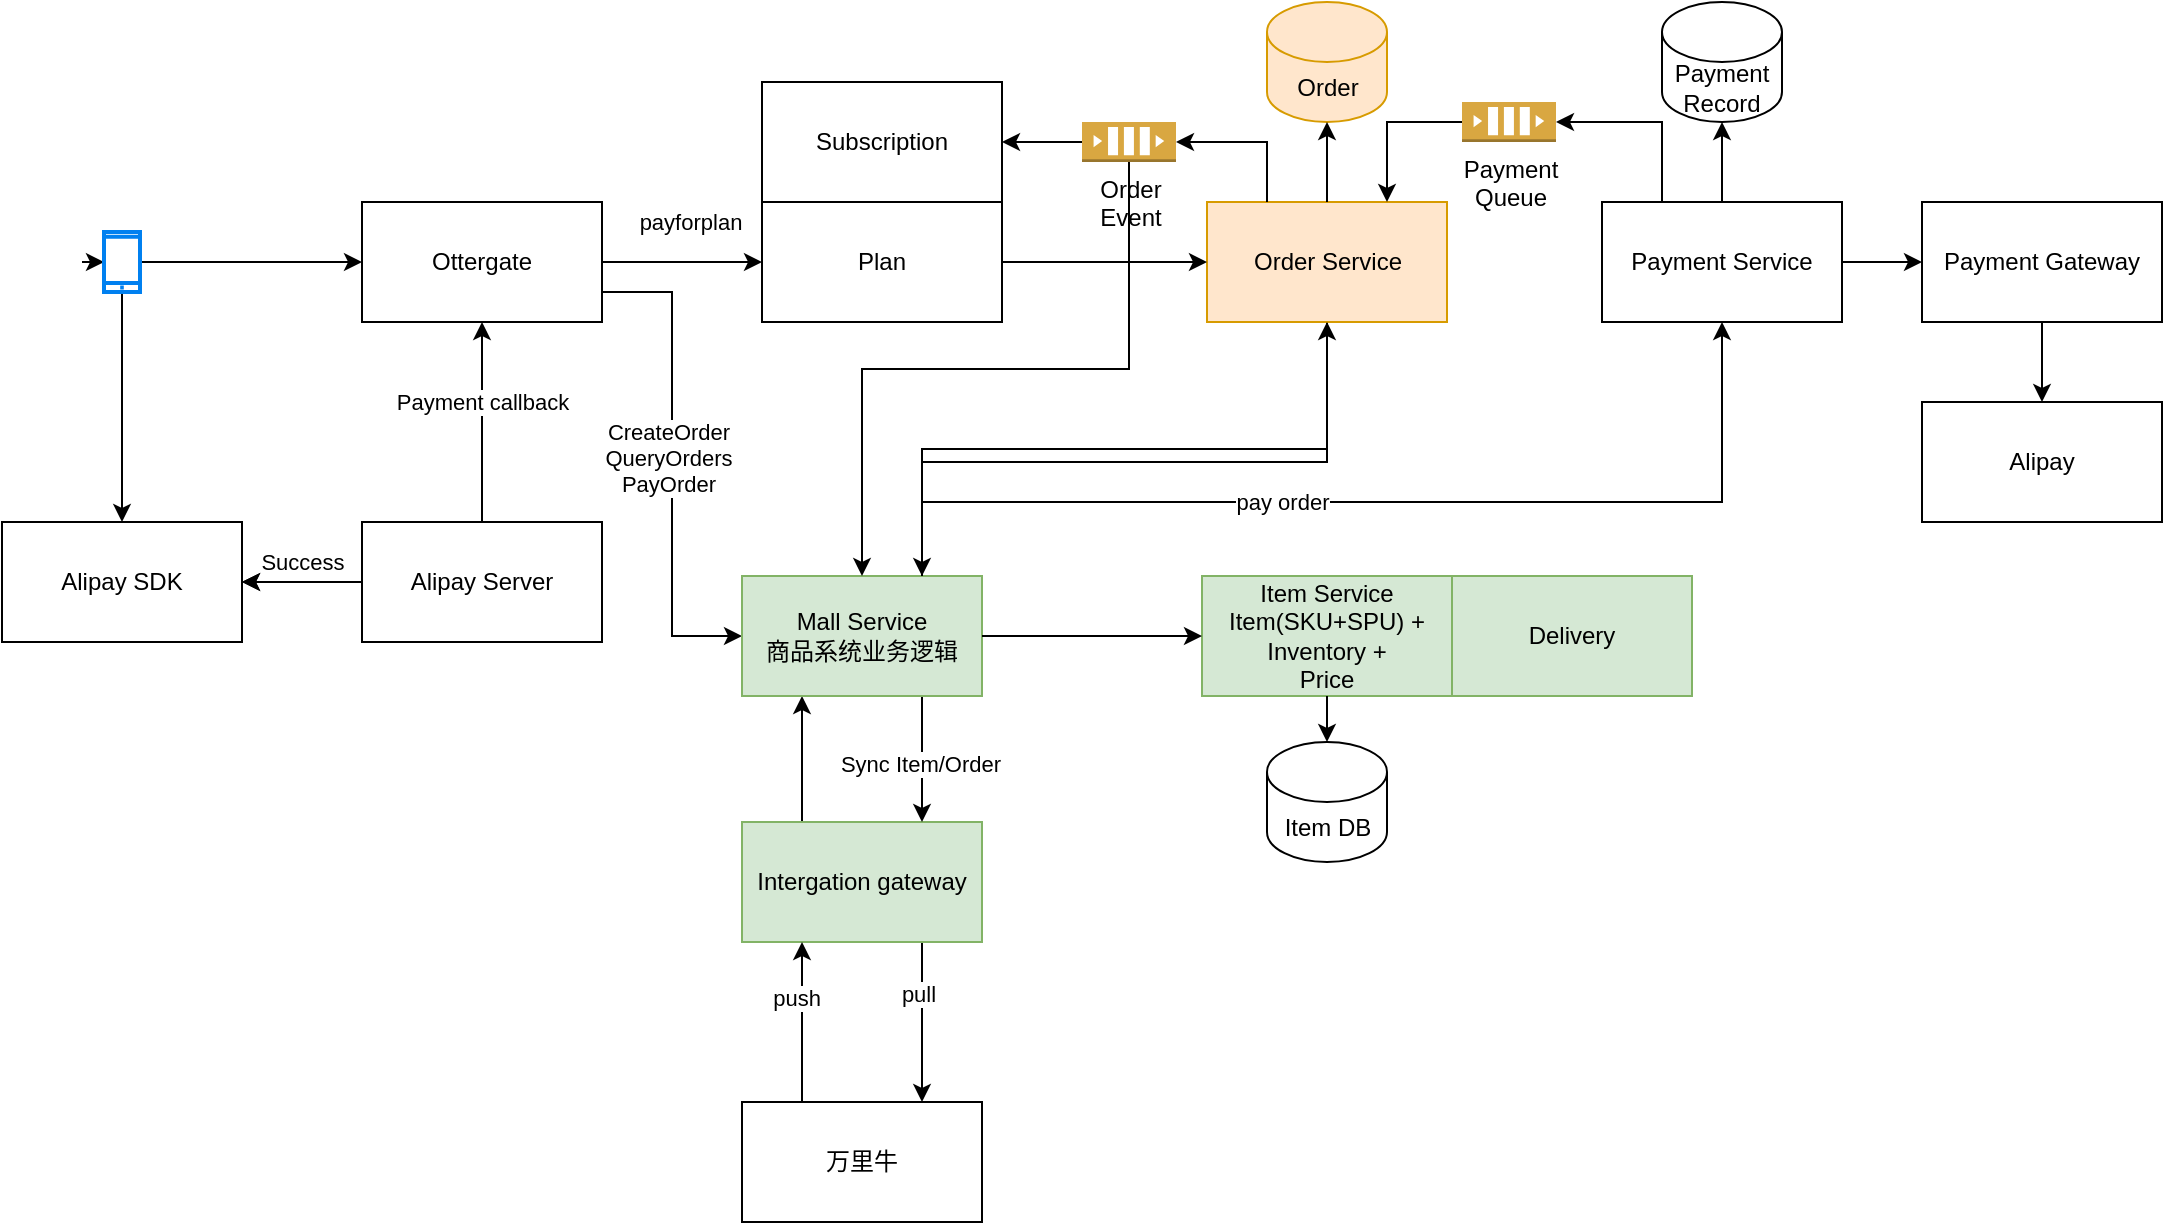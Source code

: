<mxfile version="22.0.5" type="github">
  <diagram name="Page-1" id="daQMxPoLiWvEaAu8mH8G">
    <mxGraphModel dx="880" dy="601" grid="1" gridSize="10" guides="1" tooltips="1" connect="1" arrows="1" fold="1" page="1" pageScale="1" pageWidth="850" pageHeight="1100" math="0" shadow="0">
      <root>
        <mxCell id="0" />
        <mxCell id="1" parent="0" />
        <mxCell id="7IKaTa6HvfbyAlti07tv-11" value="" style="edgeStyle=orthogonalEdgeStyle;rounded=0;orthogonalLoop=1;jettySize=auto;html=1;entryX=0;entryY=0.5;entryDx=0;entryDy=0;" edge="1" parent="1" source="7IKaTa6HvfbyAlti07tv-1" target="7IKaTa6HvfbyAlti07tv-67">
          <mxGeometry relative="1" as="geometry">
            <mxPoint x="410" y="190" as="targetPoint" />
          </mxGeometry>
        </mxCell>
        <mxCell id="7IKaTa6HvfbyAlti07tv-12" value="payforplan" style="edgeLabel;html=1;align=center;verticalAlign=middle;resizable=0;points=[];" vertex="1" connectable="0" parent="7IKaTa6HvfbyAlti07tv-11">
          <mxGeometry x="0.102" y="-1" relative="1" as="geometry">
            <mxPoint y="-21" as="offset" />
          </mxGeometry>
        </mxCell>
        <mxCell id="7IKaTa6HvfbyAlti07tv-34" style="edgeStyle=orthogonalEdgeStyle;rounded=0;orthogonalLoop=1;jettySize=auto;html=1;exitX=1;exitY=0.75;exitDx=0;exitDy=0;entryX=0;entryY=0.5;entryDx=0;entryDy=0;" edge="1" parent="1" source="7IKaTa6HvfbyAlti07tv-1" target="7IKaTa6HvfbyAlti07tv-66">
          <mxGeometry relative="1" as="geometry" />
        </mxCell>
        <mxCell id="7IKaTa6HvfbyAlti07tv-35" value="CreateOrder&lt;br&gt;QueryOrders&lt;br&gt;PayOrder" style="edgeLabel;html=1;align=center;verticalAlign=middle;resizable=0;points=[];" vertex="1" connectable="0" parent="7IKaTa6HvfbyAlti07tv-34">
          <mxGeometry x="-0.026" y="-2" relative="1" as="geometry">
            <mxPoint as="offset" />
          </mxGeometry>
        </mxCell>
        <mxCell id="7IKaTa6HvfbyAlti07tv-1" value="Ottergate" style="rounded=0;whiteSpace=wrap;html=1;" vertex="1" parent="1">
          <mxGeometry x="200" y="170" width="120" height="60" as="geometry" />
        </mxCell>
        <mxCell id="7IKaTa6HvfbyAlti07tv-2" value="" style="endArrow=classic;html=1;rounded=0;entryX=0;entryY=0.5;entryDx=0;entryDy=0;" edge="1" parent="1" source="7IKaTa6HvfbyAlti07tv-24" target="7IKaTa6HvfbyAlti07tv-1">
          <mxGeometry width="50" height="50" relative="1" as="geometry">
            <mxPoint x="60" y="200" as="sourcePoint" />
            <mxPoint x="110" y="200" as="targetPoint" />
          </mxGeometry>
        </mxCell>
        <mxCell id="7IKaTa6HvfbyAlti07tv-103" style="edgeStyle=orthogonalEdgeStyle;rounded=0;orthogonalLoop=1;jettySize=auto;html=1;exitX=0.5;exitY=1;exitDx=0;exitDy=0;entryX=0.75;entryY=0;entryDx=0;entryDy=0;" edge="1" parent="1" source="7IKaTa6HvfbyAlti07tv-10" target="7IKaTa6HvfbyAlti07tv-66">
          <mxGeometry relative="1" as="geometry" />
        </mxCell>
        <mxCell id="7IKaTa6HvfbyAlti07tv-10" value="Order Service" style="whiteSpace=wrap;html=1;rounded=0;fillColor=#ffe6cc;strokeColor=#d79b00;" vertex="1" parent="1">
          <mxGeometry x="622.5" y="170" width="120" height="60" as="geometry" />
        </mxCell>
        <mxCell id="7IKaTa6HvfbyAlti07tv-21" style="edgeStyle=orthogonalEdgeStyle;rounded=0;orthogonalLoop=1;jettySize=auto;html=1;exitX=1;exitY=0.5;exitDx=0;exitDy=0;entryX=0;entryY=0.5;entryDx=0;entryDy=0;" edge="1" parent="1" source="7IKaTa6HvfbyAlti07tv-13" target="7IKaTa6HvfbyAlti07tv-19">
          <mxGeometry relative="1" as="geometry" />
        </mxCell>
        <mxCell id="7IKaTa6HvfbyAlti07tv-94" style="edgeStyle=orthogonalEdgeStyle;rounded=0;orthogonalLoop=1;jettySize=auto;html=1;exitX=0;exitY=0.5;exitDx=0;exitDy=0;entryX=0.75;entryY=0;entryDx=0;entryDy=0;exitPerimeter=0;" edge="1" parent="1" source="7IKaTa6HvfbyAlti07tv-96" target="7IKaTa6HvfbyAlti07tv-10">
          <mxGeometry relative="1" as="geometry" />
        </mxCell>
        <mxCell id="7IKaTa6HvfbyAlti07tv-13" value="Payment Service" style="whiteSpace=wrap;html=1;rounded=0;" vertex="1" parent="1">
          <mxGeometry x="820" y="170" width="120" height="60" as="geometry" />
        </mxCell>
        <mxCell id="7IKaTa6HvfbyAlti07tv-14" value="Order" style="shape=cylinder3;whiteSpace=wrap;html=1;boundedLbl=1;backgroundOutline=1;size=15;fillColor=#ffe6cc;strokeColor=#d79b00;" vertex="1" parent="1">
          <mxGeometry x="652.5" y="70" width="60" height="60" as="geometry" />
        </mxCell>
        <mxCell id="7IKaTa6HvfbyAlti07tv-15" style="edgeStyle=orthogonalEdgeStyle;rounded=0;orthogonalLoop=1;jettySize=auto;html=1;exitX=0.5;exitY=0;exitDx=0;exitDy=0;entryX=0.5;entryY=1;entryDx=0;entryDy=0;entryPerimeter=0;" edge="1" parent="1" source="7IKaTa6HvfbyAlti07tv-10" target="7IKaTa6HvfbyAlti07tv-14">
          <mxGeometry relative="1" as="geometry" />
        </mxCell>
        <mxCell id="7IKaTa6HvfbyAlti07tv-17" value="Payment&lt;br&gt;Record" style="shape=cylinder3;whiteSpace=wrap;html=1;boundedLbl=1;backgroundOutline=1;size=15;" vertex="1" parent="1">
          <mxGeometry x="850" y="70" width="60" height="60" as="geometry" />
        </mxCell>
        <mxCell id="7IKaTa6HvfbyAlti07tv-18" style="edgeStyle=orthogonalEdgeStyle;rounded=0;orthogonalLoop=1;jettySize=auto;html=1;entryX=0.5;entryY=1;entryDx=0;entryDy=0;entryPerimeter=0;" edge="1" parent="1" source="7IKaTa6HvfbyAlti07tv-13" target="7IKaTa6HvfbyAlti07tv-17">
          <mxGeometry relative="1" as="geometry" />
        </mxCell>
        <mxCell id="7IKaTa6HvfbyAlti07tv-22" style="edgeStyle=orthogonalEdgeStyle;rounded=0;orthogonalLoop=1;jettySize=auto;html=1;exitX=0.5;exitY=1;exitDx=0;exitDy=0;entryX=0.5;entryY=0;entryDx=0;entryDy=0;" edge="1" parent="1" source="7IKaTa6HvfbyAlti07tv-19" target="7IKaTa6HvfbyAlti07tv-20">
          <mxGeometry relative="1" as="geometry" />
        </mxCell>
        <mxCell id="7IKaTa6HvfbyAlti07tv-19" value="Payment Gateway" style="whiteSpace=wrap;html=1;rounded=0;" vertex="1" parent="1">
          <mxGeometry x="980" y="170" width="120" height="60" as="geometry" />
        </mxCell>
        <mxCell id="7IKaTa6HvfbyAlti07tv-20" value="Alipay" style="whiteSpace=wrap;html=1;rounded=0;" vertex="1" parent="1">
          <mxGeometry x="980" y="270" width="120" height="60" as="geometry" />
        </mxCell>
        <mxCell id="7IKaTa6HvfbyAlti07tv-23" value="Item DB" style="shape=cylinder3;whiteSpace=wrap;html=1;boundedLbl=1;backgroundOutline=1;size=15;" vertex="1" parent="1">
          <mxGeometry x="652.5" y="440" width="60" height="60" as="geometry" />
        </mxCell>
        <mxCell id="7IKaTa6HvfbyAlti07tv-26" style="edgeStyle=orthogonalEdgeStyle;rounded=0;orthogonalLoop=1;jettySize=auto;html=1;entryX=0.5;entryY=0;entryDx=0;entryDy=0;" edge="1" parent="1" source="7IKaTa6HvfbyAlti07tv-24" target="7IKaTa6HvfbyAlti07tv-25">
          <mxGeometry relative="1" as="geometry" />
        </mxCell>
        <mxCell id="7IKaTa6HvfbyAlti07tv-25" value="Alipay SDK" style="rounded=0;whiteSpace=wrap;html=1;" vertex="1" parent="1">
          <mxGeometry x="20" y="330" width="120" height="60" as="geometry" />
        </mxCell>
        <mxCell id="7IKaTa6HvfbyAlti07tv-28" style="edgeStyle=orthogonalEdgeStyle;rounded=0;orthogonalLoop=1;jettySize=auto;html=1;exitX=0;exitY=0.5;exitDx=0;exitDy=0;entryX=1;entryY=0.5;entryDx=0;entryDy=0;" edge="1" parent="1" source="7IKaTa6HvfbyAlti07tv-27" target="7IKaTa6HvfbyAlti07tv-25">
          <mxGeometry relative="1" as="geometry" />
        </mxCell>
        <mxCell id="7IKaTa6HvfbyAlti07tv-29" value="Success" style="edgeLabel;html=1;align=center;verticalAlign=middle;resizable=0;points=[];" vertex="1" connectable="0" parent="7IKaTa6HvfbyAlti07tv-28">
          <mxGeometry x="0.279" y="1" relative="1" as="geometry">
            <mxPoint x="8" y="-11" as="offset" />
          </mxGeometry>
        </mxCell>
        <mxCell id="7IKaTa6HvfbyAlti07tv-30" style="edgeStyle=orthogonalEdgeStyle;rounded=0;orthogonalLoop=1;jettySize=auto;html=1;exitX=0.5;exitY=0;exitDx=0;exitDy=0;entryX=0.5;entryY=1;entryDx=0;entryDy=0;" edge="1" parent="1" source="7IKaTa6HvfbyAlti07tv-27" target="7IKaTa6HvfbyAlti07tv-1">
          <mxGeometry relative="1" as="geometry" />
        </mxCell>
        <mxCell id="7IKaTa6HvfbyAlti07tv-31" value="Payment callback" style="edgeLabel;html=1;align=center;verticalAlign=middle;resizable=0;points=[];" vertex="1" connectable="0" parent="7IKaTa6HvfbyAlti07tv-30">
          <mxGeometry x="-0.3" y="-1" relative="1" as="geometry">
            <mxPoint x="-1" y="-25" as="offset" />
          </mxGeometry>
        </mxCell>
        <mxCell id="7IKaTa6HvfbyAlti07tv-83" value="" style="edgeStyle=orthogonalEdgeStyle;rounded=0;orthogonalLoop=1;jettySize=auto;html=1;" edge="1" parent="1" source="7IKaTa6HvfbyAlti07tv-27" target="7IKaTa6HvfbyAlti07tv-25">
          <mxGeometry relative="1" as="geometry" />
        </mxCell>
        <mxCell id="7IKaTa6HvfbyAlti07tv-27" value="Alipay Server" style="rounded=0;whiteSpace=wrap;html=1;" vertex="1" parent="1">
          <mxGeometry x="200" y="330" width="120" height="60" as="geometry" />
        </mxCell>
        <mxCell id="7IKaTa6HvfbyAlti07tv-33" value="Item Service&lt;br&gt;Item(SKU+SPU) + Inventory +&lt;br&gt;Price&lt;br&gt;" style="rounded=0;whiteSpace=wrap;html=1;fillColor=#d5e8d4;strokeColor=#82b366;" vertex="1" parent="1">
          <mxGeometry x="620" y="357" width="125" height="60" as="geometry" />
        </mxCell>
        <mxCell id="7IKaTa6HvfbyAlti07tv-50" style="edgeStyle=orthogonalEdgeStyle;rounded=0;orthogonalLoop=1;jettySize=auto;html=1;exitX=0.75;exitY=1;exitDx=0;exitDy=0;entryX=0.75;entryY=0;entryDx=0;entryDy=0;" edge="1" parent="1" source="7IKaTa6HvfbyAlti07tv-46" target="7IKaTa6HvfbyAlti07tv-48">
          <mxGeometry relative="1" as="geometry" />
        </mxCell>
        <mxCell id="7IKaTa6HvfbyAlti07tv-51" value="pull" style="edgeLabel;html=1;align=center;verticalAlign=middle;resizable=0;points=[];" vertex="1" connectable="0" parent="7IKaTa6HvfbyAlti07tv-50">
          <mxGeometry x="-0.368" y="-2" relative="1" as="geometry">
            <mxPoint as="offset" />
          </mxGeometry>
        </mxCell>
        <mxCell id="7IKaTa6HvfbyAlti07tv-85" style="edgeStyle=orthogonalEdgeStyle;rounded=0;orthogonalLoop=1;jettySize=auto;html=1;exitX=0.25;exitY=0;exitDx=0;exitDy=0;entryX=0.25;entryY=1;entryDx=0;entryDy=0;" edge="1" parent="1" source="7IKaTa6HvfbyAlti07tv-46" target="7IKaTa6HvfbyAlti07tv-66">
          <mxGeometry relative="1" as="geometry" />
        </mxCell>
        <mxCell id="7IKaTa6HvfbyAlti07tv-46" value="Intergation gateway" style="rounded=0;whiteSpace=wrap;html=1;fillColor=#d5e8d4;strokeColor=#82b366;" vertex="1" parent="1">
          <mxGeometry x="390" y="480" width="120" height="60" as="geometry" />
        </mxCell>
        <mxCell id="7IKaTa6HvfbyAlti07tv-47" value="" style="shape=image;html=1;verticalAlign=top;verticalLabelPosition=bottom;labelBackgroundColor=#ffffff;imageAspect=0;aspect=fixed;image=https://cdn3.iconfinder.com/data/icons/UltimateGnome/128x128/status/gnome-fs-loading-icon.png" vertex="1" parent="1">
          <mxGeometry x="490" y="560" width="40" height="40" as="geometry" />
        </mxCell>
        <mxCell id="7IKaTa6HvfbyAlti07tv-56" style="edgeStyle=orthogonalEdgeStyle;rounded=0;orthogonalLoop=1;jettySize=auto;html=1;exitX=0.25;exitY=0;exitDx=0;exitDy=0;entryX=0.25;entryY=1;entryDx=0;entryDy=0;" edge="1" parent="1" source="7IKaTa6HvfbyAlti07tv-48" target="7IKaTa6HvfbyAlti07tv-46">
          <mxGeometry relative="1" as="geometry" />
        </mxCell>
        <mxCell id="7IKaTa6HvfbyAlti07tv-57" value="push" style="edgeLabel;html=1;align=center;verticalAlign=middle;resizable=0;points=[];" vertex="1" connectable="0" parent="7IKaTa6HvfbyAlti07tv-56">
          <mxGeometry x="0.309" y="3" relative="1" as="geometry">
            <mxPoint as="offset" />
          </mxGeometry>
        </mxCell>
        <mxCell id="7IKaTa6HvfbyAlti07tv-48" value="万里牛" style="rounded=0;whiteSpace=wrap;html=1;" vertex="1" parent="1">
          <mxGeometry x="390" y="620" width="120" height="60" as="geometry" />
        </mxCell>
        <mxCell id="7IKaTa6HvfbyAlti07tv-54" value="Delivery" style="rounded=0;whiteSpace=wrap;html=1;fillColor=#d5e8d4;strokeColor=#82b366;" vertex="1" parent="1">
          <mxGeometry x="745" y="357" width="120" height="60" as="geometry" />
        </mxCell>
        <mxCell id="7IKaTa6HvfbyAlti07tv-58" style="edgeStyle=orthogonalEdgeStyle;rounded=0;orthogonalLoop=1;jettySize=auto;html=1;exitX=0.5;exitY=1;exitDx=0;exitDy=0;entryX=0.5;entryY=0;entryDx=0;entryDy=0;entryPerimeter=0;" edge="1" parent="1" source="7IKaTa6HvfbyAlti07tv-33" target="7IKaTa6HvfbyAlti07tv-23">
          <mxGeometry relative="1" as="geometry" />
        </mxCell>
        <mxCell id="7IKaTa6HvfbyAlti07tv-64" value="" style="endArrow=classic;html=1;rounded=0;entryX=0;entryY=0.5;entryDx=0;entryDy=0;" edge="1" parent="1" target="7IKaTa6HvfbyAlti07tv-24">
          <mxGeometry width="50" height="50" relative="1" as="geometry">
            <mxPoint x="60" y="200" as="sourcePoint" />
            <mxPoint x="200" y="200" as="targetPoint" />
          </mxGeometry>
        </mxCell>
        <mxCell id="7IKaTa6HvfbyAlti07tv-24" value="" style="html=1;verticalLabelPosition=bottom;align=center;labelBackgroundColor=#ffffff;verticalAlign=top;strokeWidth=2;strokeColor=#0080F0;shadow=0;dashed=0;shape=mxgraph.ios7.icons.smartphone;" vertex="1" parent="1">
          <mxGeometry x="71" y="185" width="18" height="30" as="geometry" />
        </mxCell>
        <mxCell id="7IKaTa6HvfbyAlti07tv-81" style="edgeStyle=orthogonalEdgeStyle;rounded=0;orthogonalLoop=1;jettySize=auto;html=1;exitX=0.75;exitY=1;exitDx=0;exitDy=0;entryX=0.75;entryY=0;entryDx=0;entryDy=0;" edge="1" parent="1" source="7IKaTa6HvfbyAlti07tv-66" target="7IKaTa6HvfbyAlti07tv-46">
          <mxGeometry relative="1" as="geometry" />
        </mxCell>
        <mxCell id="7IKaTa6HvfbyAlti07tv-82" value="Sync Item/Order" style="edgeLabel;html=1;align=center;verticalAlign=middle;resizable=0;points=[];" vertex="1" connectable="0" parent="7IKaTa6HvfbyAlti07tv-81">
          <mxGeometry x="0.085" y="-1" relative="1" as="geometry">
            <mxPoint as="offset" />
          </mxGeometry>
        </mxCell>
        <mxCell id="7IKaTa6HvfbyAlti07tv-104" style="edgeStyle=orthogonalEdgeStyle;rounded=0;orthogonalLoop=1;jettySize=auto;html=1;exitX=0.75;exitY=0;exitDx=0;exitDy=0;entryX=0.5;entryY=1;entryDx=0;entryDy=0;" edge="1" parent="1" source="7IKaTa6HvfbyAlti07tv-66" target="7IKaTa6HvfbyAlti07tv-13">
          <mxGeometry relative="1" as="geometry">
            <mxPoint x="720" y="310" as="targetPoint" />
            <Array as="points">
              <mxPoint x="480" y="320" />
              <mxPoint x="880" y="320" />
            </Array>
          </mxGeometry>
        </mxCell>
        <mxCell id="7IKaTa6HvfbyAlti07tv-105" value="pay order" style="edgeLabel;html=1;align=center;verticalAlign=middle;resizable=0;points=[];" vertex="1" connectable="0" parent="7IKaTa6HvfbyAlti07tv-104">
          <mxGeometry x="-0.178" relative="1" as="geometry">
            <mxPoint as="offset" />
          </mxGeometry>
        </mxCell>
        <mxCell id="7IKaTa6HvfbyAlti07tv-66" value="Mall Service&lt;br&gt;商品系统业务逻辑" style="rounded=0;whiteSpace=wrap;html=1;fillColor=#d5e8d4;strokeColor=#82b366;" vertex="1" parent="1">
          <mxGeometry x="390" y="357" width="120" height="60" as="geometry" />
        </mxCell>
        <mxCell id="7IKaTa6HvfbyAlti07tv-70" style="edgeStyle=orthogonalEdgeStyle;rounded=0;orthogonalLoop=1;jettySize=auto;html=1;exitX=1;exitY=0.5;exitDx=0;exitDy=0;entryX=0;entryY=0.5;entryDx=0;entryDy=0;" edge="1" parent="1" source="7IKaTa6HvfbyAlti07tv-67" target="7IKaTa6HvfbyAlti07tv-10">
          <mxGeometry relative="1" as="geometry" />
        </mxCell>
        <mxCell id="7IKaTa6HvfbyAlti07tv-67" value="Plan" style="rounded=0;whiteSpace=wrap;html=1;" vertex="1" parent="1">
          <mxGeometry x="400" y="170" width="120" height="60" as="geometry" />
        </mxCell>
        <mxCell id="7IKaTa6HvfbyAlti07tv-77" style="edgeStyle=orthogonalEdgeStyle;rounded=0;orthogonalLoop=1;jettySize=auto;html=1;exitX=0.75;exitY=0;exitDx=0;exitDy=0;entryX=0.5;entryY=1;entryDx=0;entryDy=0;" edge="1" parent="1" source="7IKaTa6HvfbyAlti07tv-66" target="7IKaTa6HvfbyAlti07tv-10">
          <mxGeometry relative="1" as="geometry">
            <Array as="points">
              <mxPoint x="480" y="300" />
              <mxPoint x="683" y="300" />
            </Array>
          </mxGeometry>
        </mxCell>
        <mxCell id="7IKaTa6HvfbyAlti07tv-78" style="edgeStyle=orthogonalEdgeStyle;rounded=0;orthogonalLoop=1;jettySize=auto;html=1;exitX=1;exitY=0.5;exitDx=0;exitDy=0;entryX=0;entryY=0.5;entryDx=0;entryDy=0;" edge="1" parent="1" source="7IKaTa6HvfbyAlti07tv-66" target="7IKaTa6HvfbyAlti07tv-33">
          <mxGeometry relative="1" as="geometry" />
        </mxCell>
        <mxCell id="7IKaTa6HvfbyAlti07tv-87" value="Subscription" style="rounded=0;whiteSpace=wrap;html=1;" vertex="1" parent="1">
          <mxGeometry x="400" y="110" width="120" height="60" as="geometry" />
        </mxCell>
        <mxCell id="7IKaTa6HvfbyAlti07tv-97" value="" style="edgeStyle=orthogonalEdgeStyle;rounded=0;orthogonalLoop=1;jettySize=auto;html=1;exitX=0.25;exitY=0;exitDx=0;exitDy=0;entryX=1;entryY=0.5;entryDx=0;entryDy=0;entryPerimeter=0;" edge="1" parent="1" source="7IKaTa6HvfbyAlti07tv-13" target="7IKaTa6HvfbyAlti07tv-96">
          <mxGeometry relative="1" as="geometry">
            <mxPoint x="850" y="170" as="sourcePoint" />
            <mxPoint x="713" y="170" as="targetPoint" />
          </mxGeometry>
        </mxCell>
        <mxCell id="7IKaTa6HvfbyAlti07tv-96" value="Payment&lt;br&gt;Queue" style="outlineConnect=0;dashed=0;verticalLabelPosition=bottom;verticalAlign=top;align=center;html=1;shape=mxgraph.aws3.queue;fillColor=#D9A741;gradientColor=none;" vertex="1" parent="1">
          <mxGeometry x="750" y="120" width="47" height="20" as="geometry" />
        </mxCell>
        <mxCell id="7IKaTa6HvfbyAlti07tv-100" style="edgeStyle=orthogonalEdgeStyle;rounded=0;orthogonalLoop=1;jettySize=auto;html=1;exitX=0;exitY=0.5;exitDx=0;exitDy=0;exitPerimeter=0;entryX=1;entryY=0.5;entryDx=0;entryDy=0;" edge="1" parent="1" source="7IKaTa6HvfbyAlti07tv-98" target="7IKaTa6HvfbyAlti07tv-87">
          <mxGeometry relative="1" as="geometry" />
        </mxCell>
        <mxCell id="7IKaTa6HvfbyAlti07tv-102" style="edgeStyle=orthogonalEdgeStyle;rounded=0;orthogonalLoop=1;jettySize=auto;html=1;exitX=0.5;exitY=1;exitDx=0;exitDy=0;exitPerimeter=0;" edge="1" parent="1" source="7IKaTa6HvfbyAlti07tv-98" target="7IKaTa6HvfbyAlti07tv-66">
          <mxGeometry relative="1" as="geometry" />
        </mxCell>
        <mxCell id="7IKaTa6HvfbyAlti07tv-98" value="Order&lt;br&gt;Event" style="outlineConnect=0;dashed=0;verticalLabelPosition=bottom;verticalAlign=top;align=center;html=1;shape=mxgraph.aws3.queue;fillColor=#D9A741;gradientColor=none;" vertex="1" parent="1">
          <mxGeometry x="560" y="130" width="47" height="20" as="geometry" />
        </mxCell>
        <mxCell id="7IKaTa6HvfbyAlti07tv-99" style="edgeStyle=orthogonalEdgeStyle;rounded=0;orthogonalLoop=1;jettySize=auto;html=1;exitX=0.25;exitY=0;exitDx=0;exitDy=0;entryX=1;entryY=0.5;entryDx=0;entryDy=0;entryPerimeter=0;" edge="1" parent="1" source="7IKaTa6HvfbyAlti07tv-10" target="7IKaTa6HvfbyAlti07tv-98">
          <mxGeometry relative="1" as="geometry" />
        </mxCell>
      </root>
    </mxGraphModel>
  </diagram>
</mxfile>
